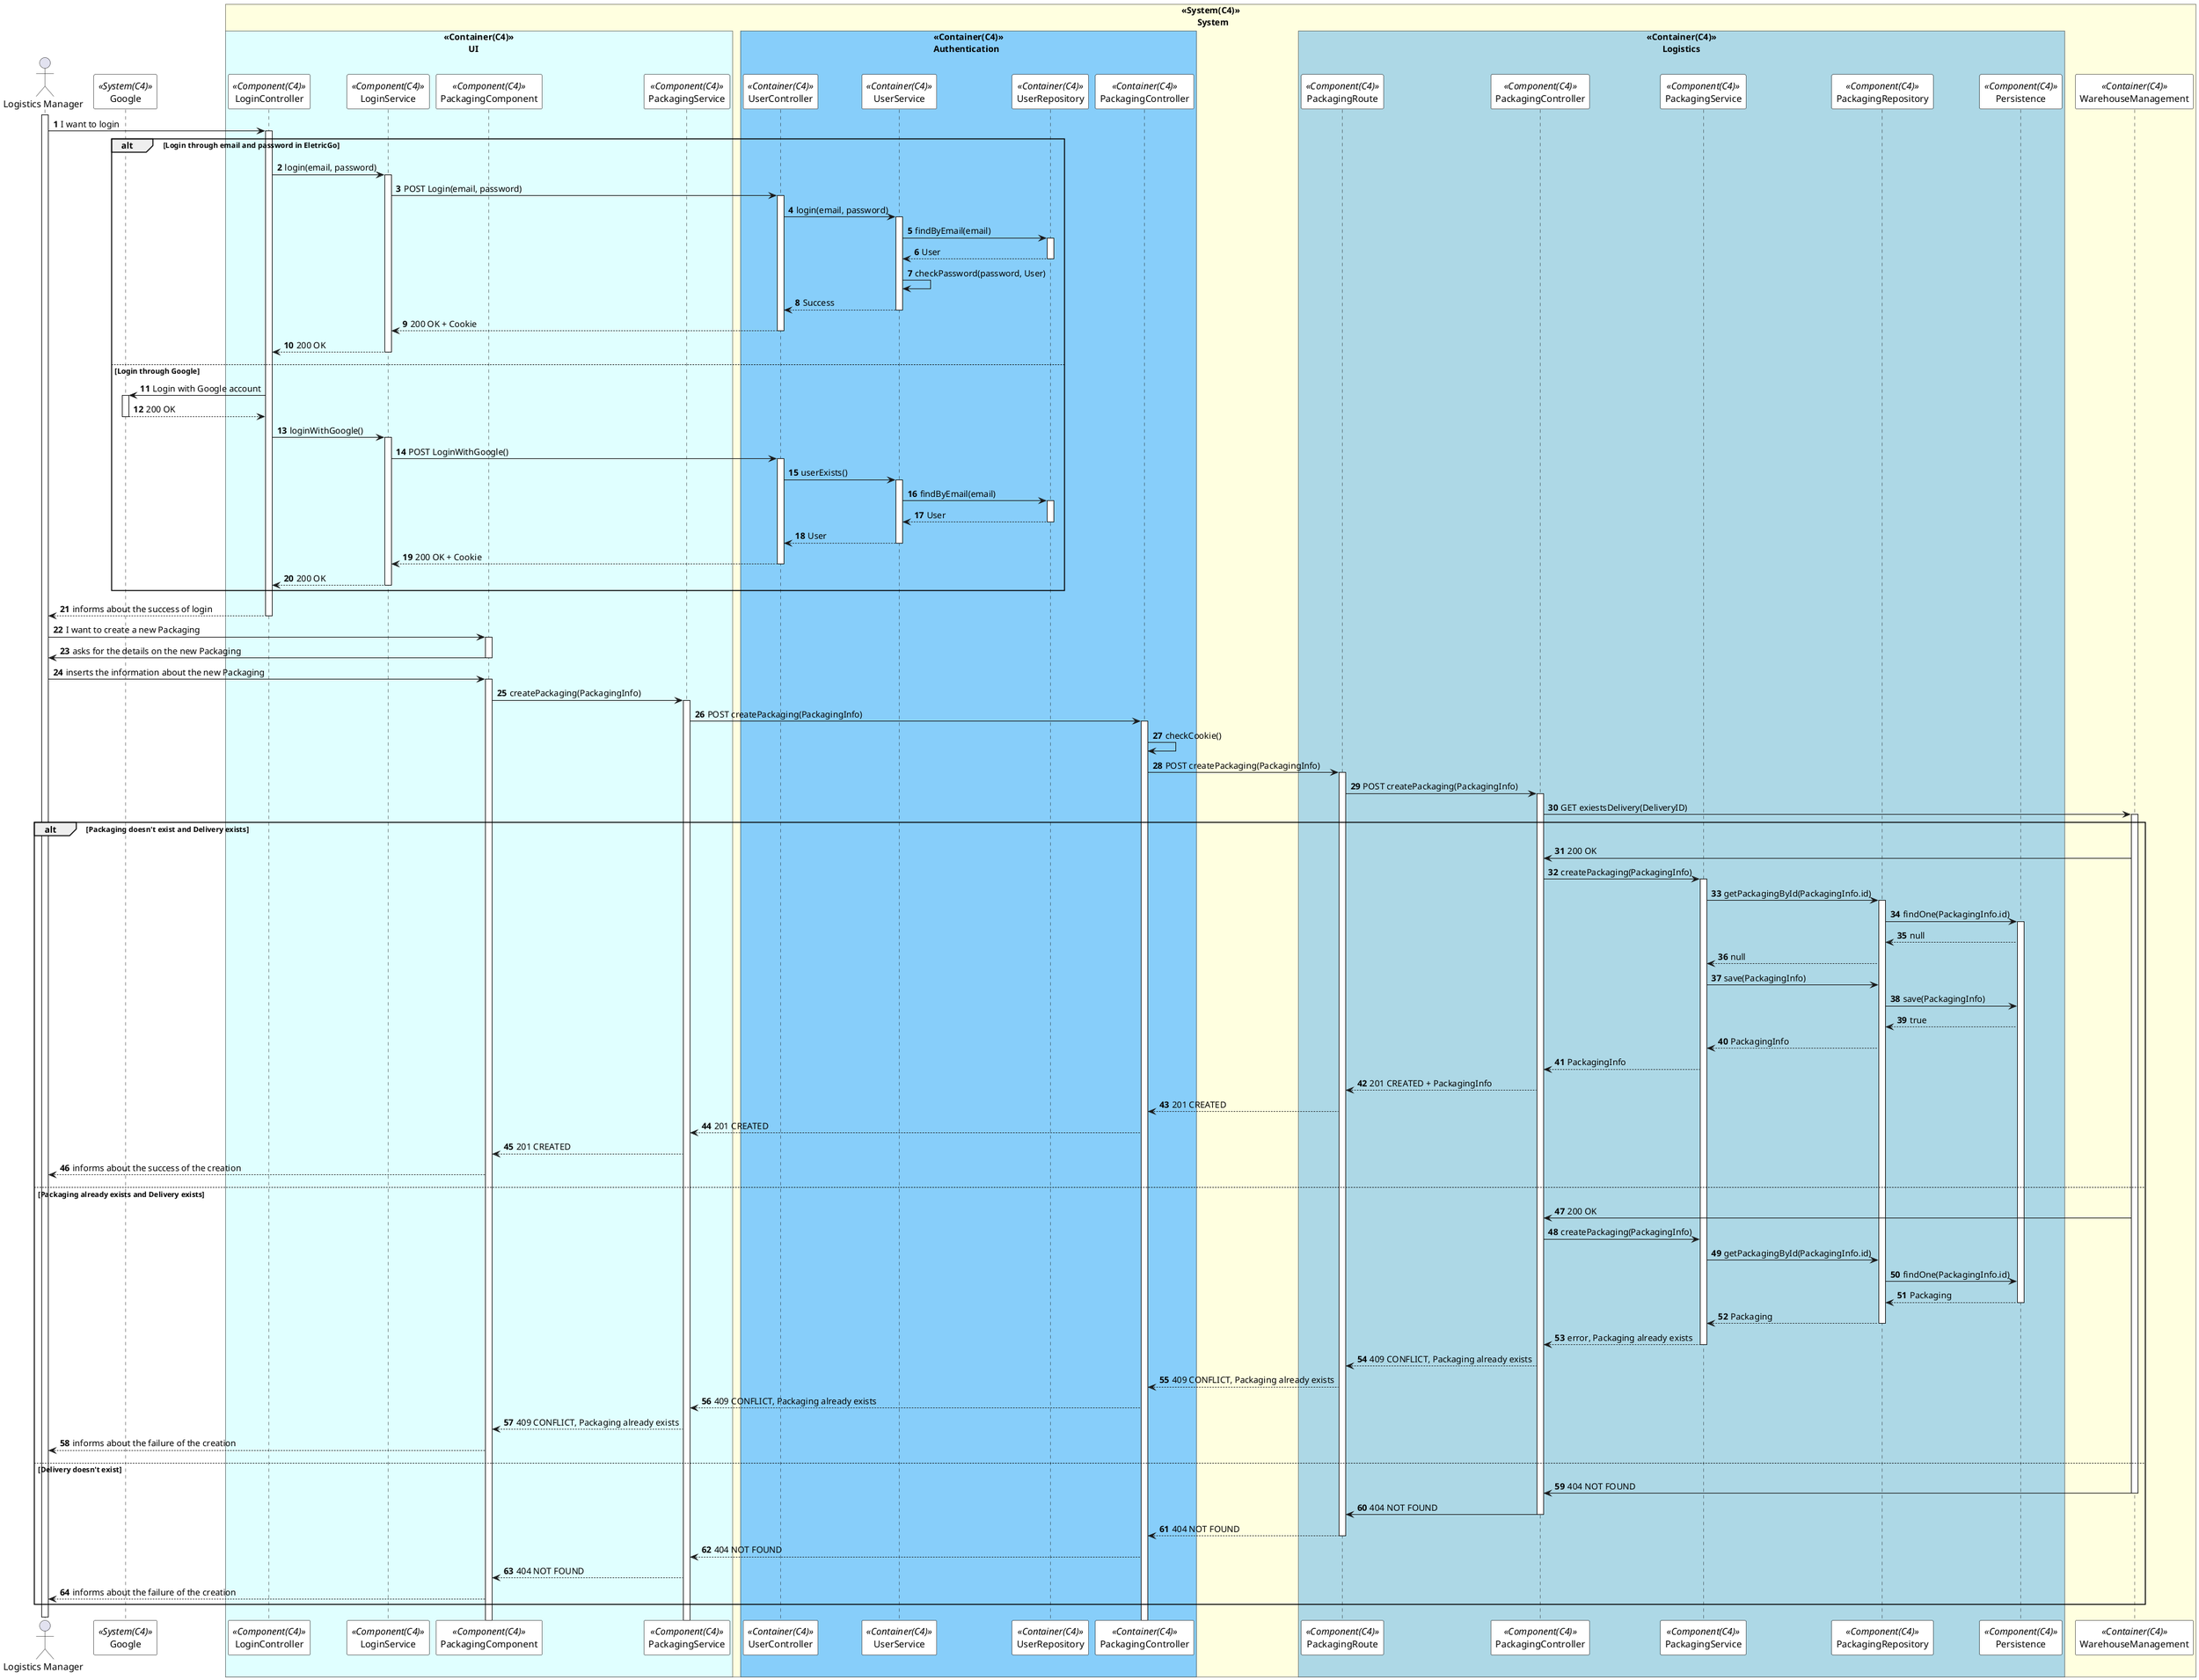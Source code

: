 @startuml createPackagingSD
autonumber
!pragma teoz true
skinparam sequence {
ParticipantBorderColor black
ParticipantBackgroundColor white
}
actor "Logistics Manager" as manager

participant Google as Google <<System(C4)>>
box "<<System(C4)>>\n       System" #LightYellow
    box "<<Container(C4)>>\n           UI" #LightCyan
        
        participant LoginController as LoginC <<Component(C4)>>
        participant LoginService as LoginS <<Component(C4)>>
    
    
    
        participant PackagingComponent as PackagingC <<Component(C4)>>
        participant PackagingService as PackagingS <<Component(C4)>>
        

    end box

    box "<<Container(C4)>>\nAuthentication" #LightSkyBlue

        participant UserController as UserCTRL <<Container(C4)>> 
        participant UserService as UserServ <<Container(C4)>> 
        participant UserRepository as UserRepo <<Container(C4)>> 

        participant PackagingController as PackagingCTRL <<Container(C4)>>

    end box
    box "<<Container(C4)>>\n       Logistics" #LightBlue
        participant PackagingRoute as Route <<Component(C4)>>
        participant PackagingController as Controller <<Component(C4)>>
        participant PackagingService as Service <<Component(C4)>>
        participant PackagingRepository as Repository <<Component(C4)>>
        participant Persistence as Persistence <<Component(C4)>>
    end box
    participant WarehouseManagement as WarehouseManagement <<Container(C4)>>
end box


activate manager
manager->LoginC: I want to login
activate LoginC

alt Login through email and password in EletricGo


    LoginC -> LoginS: login(email, password)
    activate LoginS
    LoginS -> UserCTRL: POST Login(email, password)
    activate UserCTRL

    UserCTRL -> UserServ: login(email, password)
    activate UserServ
    UserServ -> UserRepo: findByEmail(email)
    activate UserRepo
    UserRepo --> UserServ: User
    deactivate UserRepo
    UserServ -> UserServ: checkPassword(password, User)
    UserServ --> UserCTRL: Success
    deactivate UserServ


    UserCTRL --> LoginS: 200 OK + Cookie
    deactivate UserCTRL

    LoginS --> LoginC: 200 OK
    deactivate LoginS

else Login through Google

    LoginC -> Google: Login with Google account
    activate Google
    Google --> LoginC: 200 OK
    deactivate Google
    LoginC -> LoginS: loginWithGoogle()
    activate LoginS
    LoginS -> UserCTRL: POST LoginWithGoogle()
    activate UserCTRL
    UserCTRL -> UserServ: userExists()
    activate UserServ
    UserServ -> UserRepo: findByEmail(email)
    activate UserRepo
    UserRepo --> UserServ: User
    deactivate UserRepo
    UserServ --> UserCTRL: User
    deactivate UserServ
    UserCTRL --> LoginS: 200 OK + Cookie
    deactivate UserCTRL
    LoginS --> LoginC: 200 OK
    deactivate LoginS

    deactivate Google

end



LoginC --> manager: informs about the success of login
deactivate LoginC

manager -> PackagingC: I want to create a new Packaging
activate PackagingC

PackagingC -> manager: asks for the details on the new Packaging
deactivate PackagingC

manager -> PackagingC: inserts the information about the new Packaging
activate PackagingC

PackagingC -> PackagingS: createPackaging(PackagingInfo)
activate PackagingS

PackagingS -> PackagingCTRL: POST createPackaging(PackagingInfo)
activate PackagingCTRL

PackagingCTRL -> PackagingCTRL: checkCookie()

PackagingCTRL -> Route: POST createPackaging(PackagingInfo)
activate Route
Route -> Controller: POST createPackaging(PackagingInfo)
activate Controller

Controller -> WarehouseManagement: GET exiestsDelivery(DeliveryID)
activate WarehouseManagement
alt Packaging doesn't exist and Delivery exists

    WarehouseManagement -> Controller: 200 OK

    Controller -> Service: createPackaging(PackagingInfo)
    activate Service
    Service -> Repository: getPackagingById(PackagingInfo.id)
    activate Repository
    Repository -> Persistence: findOne(PackagingInfo.id)
    activate Persistence
    Persistence --> Repository: null

    Repository --> Service: null

    Service -> Repository: save(PackagingInfo)

    Repository -> Persistence: save(PackagingInfo)

    Persistence --> Repository: true

    Repository --> Service: PackagingInfo

    Service --> Controller: PackagingInfo

    Controller --> Route: 201 CREATED + PackagingInfo

    Route --> PackagingCTRL: 201 CREATED

    PackagingCTRL --> PackagingS: 201 CREATED

    PackagingS --> PackagingC: 201 CREATED

    PackagingC --> manager: informs about the success of the creation


else Packaging already exists and Delivery exists

    WarehouseManagement -> Controller: 200 OK

    Controller -> Service: createPackaging(PackagingInfo)

    Service -> Repository: getPackagingById(PackagingInfo.id)

    Repository -> Persistence: findOne(PackagingInfo.id)

    Persistence --> Repository: Packaging
    deactivate Persistence
    Repository --> Service: Packaging
    deactivate Repository
    Service --> Controller: error, Packaging already exists
    deactivate Service
    Controller --> Route: 409 CONFLICT, Packaging already exists

    Route --> PackagingCTRL: 409 CONFLICT, Packaging already exists

    PackagingCTRL --> PackagingS: 409 CONFLICT, Packaging already exists

    PackagingS --> PackagingC: 409 CONFLICT, Packaging already exists

    PackagingC --> manager: informs about the failure of the creation



else Delivery doesn't exist

    WarehouseManagement -> Controller: 404 NOT FOUND
    deactivate WarehouseManagement
    Controller -> Route: 404 NOT FOUND
    deactivate Controller
    Route --> PackagingCTRL: 404 NOT FOUND
    deactivate Route

    PackagingCTRL --> PackagingS: 404 NOT FOUND

    PackagingS --> PackagingC: 404 NOT FOUND

    PackagingC --> manager: informs about the failure of the creation


end


deactivate manager

@enduml